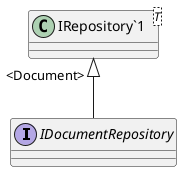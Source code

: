 @startuml
interface IDocumentRepository {
}
class "IRepository`1"<T> {
}
"IRepository`1" "<Document>" <|-- IDocumentRepository
@enduml
